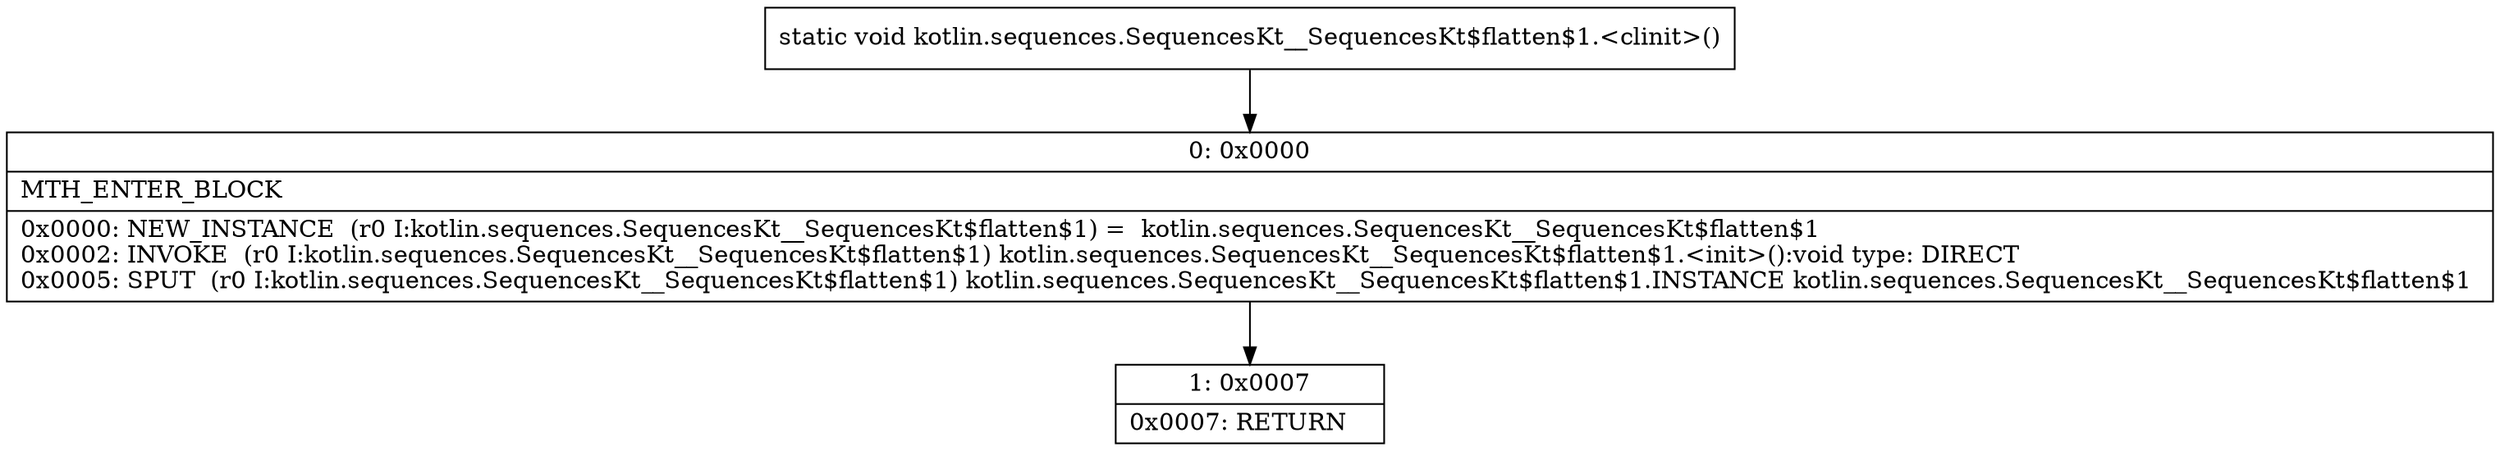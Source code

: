 digraph "CFG forkotlin.sequences.SequencesKt__SequencesKt$flatten$1.\<clinit\>()V" {
Node_0 [shape=record,label="{0\:\ 0x0000|MTH_ENTER_BLOCK\l|0x0000: NEW_INSTANCE  (r0 I:kotlin.sequences.SequencesKt__SequencesKt$flatten$1) =  kotlin.sequences.SequencesKt__SequencesKt$flatten$1 \l0x0002: INVOKE  (r0 I:kotlin.sequences.SequencesKt__SequencesKt$flatten$1) kotlin.sequences.SequencesKt__SequencesKt$flatten$1.\<init\>():void type: DIRECT \l0x0005: SPUT  (r0 I:kotlin.sequences.SequencesKt__SequencesKt$flatten$1) kotlin.sequences.SequencesKt__SequencesKt$flatten$1.INSTANCE kotlin.sequences.SequencesKt__SequencesKt$flatten$1 \l}"];
Node_1 [shape=record,label="{1\:\ 0x0007|0x0007: RETURN   \l}"];
MethodNode[shape=record,label="{static void kotlin.sequences.SequencesKt__SequencesKt$flatten$1.\<clinit\>() }"];
MethodNode -> Node_0;
Node_0 -> Node_1;
}

